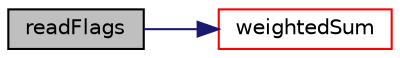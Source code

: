 digraph "readFlags"
{
  bgcolor="transparent";
  edge [fontname="Helvetica",fontsize="10",labelfontname="Helvetica",labelfontsize="10"];
  node [fontname="Helvetica",fontsize="10",shape=record];
  rankdir="LR";
  Node1 [label="readFlags",height=0.2,width=0.4,color="black", fillcolor="grey75", style="filled", fontcolor="black"];
  Node1 -> Node2 [color="midnightblue",fontsize="10",style="solid",fontname="Helvetica"];
  Node2 [label="weightedSum",height=0.2,width=0.4,color="red",URL="$a01470.html#afd1fa532ab6ec81dde2fafe9a3ba7430",tooltip="Helper: weighted sum (over all subset of mesh points) by. "];
}
